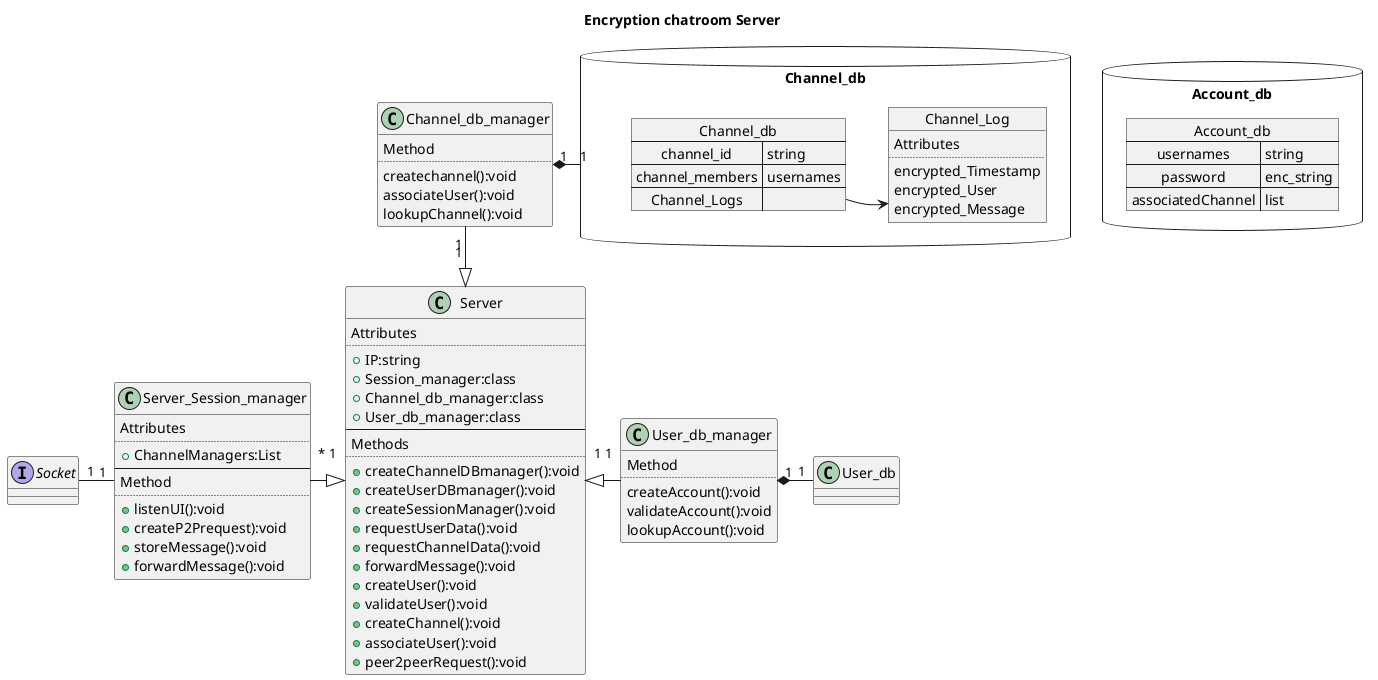 @startuml
title Encryption chatroom Server
interface Socket{

}
class Server_Session_manager{
        Attributes
        ..
        +ChannelManagers:List
        --
        Method
        ..
        +listenUI():void
        +createP2Prequest):void
        +storeMessage():void
        +forwardMessage():void
}

Server_Session_manager "1" -left- "1" Socket

class Server{
        Attributes
        ..
        +IP:string
        +Session_manager:class
        +Channel_db_manager:class
        +User_db_manager:class
        --
        Methods
        ..
        +createChannelDBmanager():void
        +createUserDBmanager():void
        +createSessionManager():void
        +requestUserData():void
        +requestChannelData():void
        +forwardMessage():void
        +createUser():void
        +validateUser():void
        +createChannel():void
        +associateUser():void
        +peer2peerRequest():void
}

Server "1\n" <|-left- "*\n" Server_Session_manager

class User_db_manager{
        Method
        ..
        createAccount():void
        validateAccount():void
        lookupAccount():void     
}

User_db_manager "1\n" -left-|> "1\n" Server

package Account_db <<database>>{
        map Account_db {
                usernames => string
                password => enc_string
                associatedChannel => list
        }
}
User_db "1" -left-* "1" User_db_manager

class Channel_db_manager{
        Method
        ..
        createchannel():void
        associateUser():void
        lookupChannel():void
}


Server "1 \n" <|-up- "1 " Channel_db_manager
package Channel_db <<database>>{
        map Channel_db {
                channel_id => string
                channel_members => usernames
                Channel_Logs => 
        }
        object Channel_Log{
        Attributes
        ..
        encrypted_Timestamp
        encrypted_User
        encrypted_Message
        }
        Channel_db::Channel_Logs -right-> Channel_Log
}

Channel_db "1" -left-* "1" Channel_db_manager




@enduml
